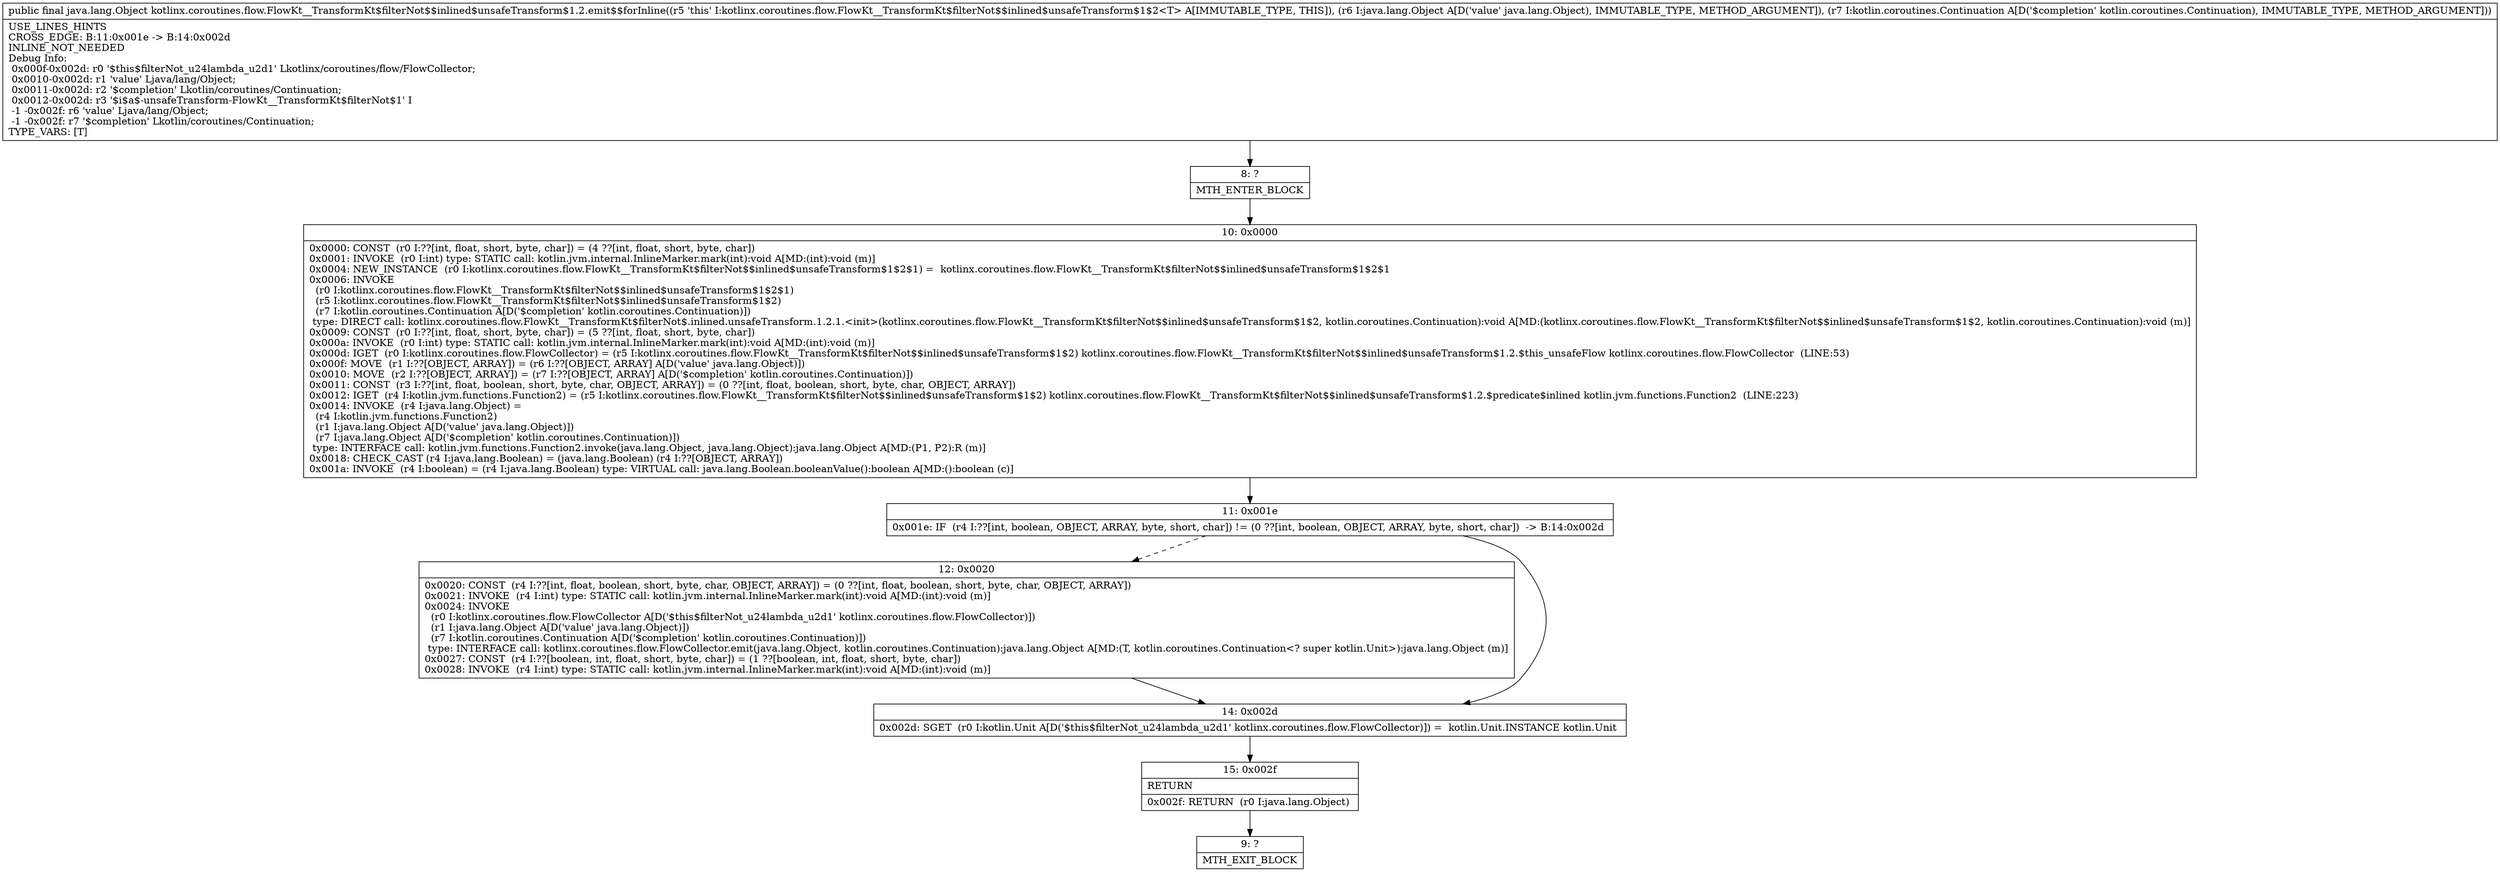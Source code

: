digraph "CFG forkotlinx.coroutines.flow.FlowKt__TransformKt$filterNot$$inlined$unsafeTransform$1.2.emit$$forInline(Ljava\/lang\/Object;Lkotlin\/coroutines\/Continuation;)Ljava\/lang\/Object;" {
Node_8 [shape=record,label="{8\:\ ?|MTH_ENTER_BLOCK\l}"];
Node_10 [shape=record,label="{10\:\ 0x0000|0x0000: CONST  (r0 I:??[int, float, short, byte, char]) = (4 ??[int, float, short, byte, char]) \l0x0001: INVOKE  (r0 I:int) type: STATIC call: kotlin.jvm.internal.InlineMarker.mark(int):void A[MD:(int):void (m)]\l0x0004: NEW_INSTANCE  (r0 I:kotlinx.coroutines.flow.FlowKt__TransformKt$filterNot$$inlined$unsafeTransform$1$2$1) =  kotlinx.coroutines.flow.FlowKt__TransformKt$filterNot$$inlined$unsafeTransform$1$2$1 \l0x0006: INVOKE  \l  (r0 I:kotlinx.coroutines.flow.FlowKt__TransformKt$filterNot$$inlined$unsafeTransform$1$2$1)\l  (r5 I:kotlinx.coroutines.flow.FlowKt__TransformKt$filterNot$$inlined$unsafeTransform$1$2)\l  (r7 I:kotlin.coroutines.Continuation A[D('$completion' kotlin.coroutines.Continuation)])\l type: DIRECT call: kotlinx.coroutines.flow.FlowKt__TransformKt$filterNot$.inlined.unsafeTransform.1.2.1.\<init\>(kotlinx.coroutines.flow.FlowKt__TransformKt$filterNot$$inlined$unsafeTransform$1$2, kotlin.coroutines.Continuation):void A[MD:(kotlinx.coroutines.flow.FlowKt__TransformKt$filterNot$$inlined$unsafeTransform$1$2, kotlin.coroutines.Continuation):void (m)]\l0x0009: CONST  (r0 I:??[int, float, short, byte, char]) = (5 ??[int, float, short, byte, char]) \l0x000a: INVOKE  (r0 I:int) type: STATIC call: kotlin.jvm.internal.InlineMarker.mark(int):void A[MD:(int):void (m)]\l0x000d: IGET  (r0 I:kotlinx.coroutines.flow.FlowCollector) = (r5 I:kotlinx.coroutines.flow.FlowKt__TransformKt$filterNot$$inlined$unsafeTransform$1$2) kotlinx.coroutines.flow.FlowKt__TransformKt$filterNot$$inlined$unsafeTransform$1.2.$this_unsafeFlow kotlinx.coroutines.flow.FlowCollector  (LINE:53)\l0x000f: MOVE  (r1 I:??[OBJECT, ARRAY]) = (r6 I:??[OBJECT, ARRAY] A[D('value' java.lang.Object)]) \l0x0010: MOVE  (r2 I:??[OBJECT, ARRAY]) = (r7 I:??[OBJECT, ARRAY] A[D('$completion' kotlin.coroutines.Continuation)]) \l0x0011: CONST  (r3 I:??[int, float, boolean, short, byte, char, OBJECT, ARRAY]) = (0 ??[int, float, boolean, short, byte, char, OBJECT, ARRAY]) \l0x0012: IGET  (r4 I:kotlin.jvm.functions.Function2) = (r5 I:kotlinx.coroutines.flow.FlowKt__TransformKt$filterNot$$inlined$unsafeTransform$1$2) kotlinx.coroutines.flow.FlowKt__TransformKt$filterNot$$inlined$unsafeTransform$1.2.$predicate$inlined kotlin.jvm.functions.Function2  (LINE:223)\l0x0014: INVOKE  (r4 I:java.lang.Object) = \l  (r4 I:kotlin.jvm.functions.Function2)\l  (r1 I:java.lang.Object A[D('value' java.lang.Object)])\l  (r7 I:java.lang.Object A[D('$completion' kotlin.coroutines.Continuation)])\l type: INTERFACE call: kotlin.jvm.functions.Function2.invoke(java.lang.Object, java.lang.Object):java.lang.Object A[MD:(P1, P2):R (m)]\l0x0018: CHECK_CAST (r4 I:java.lang.Boolean) = (java.lang.Boolean) (r4 I:??[OBJECT, ARRAY]) \l0x001a: INVOKE  (r4 I:boolean) = (r4 I:java.lang.Boolean) type: VIRTUAL call: java.lang.Boolean.booleanValue():boolean A[MD:():boolean (c)]\l}"];
Node_11 [shape=record,label="{11\:\ 0x001e|0x001e: IF  (r4 I:??[int, boolean, OBJECT, ARRAY, byte, short, char]) != (0 ??[int, boolean, OBJECT, ARRAY, byte, short, char])  \-\> B:14:0x002d \l}"];
Node_12 [shape=record,label="{12\:\ 0x0020|0x0020: CONST  (r4 I:??[int, float, boolean, short, byte, char, OBJECT, ARRAY]) = (0 ??[int, float, boolean, short, byte, char, OBJECT, ARRAY]) \l0x0021: INVOKE  (r4 I:int) type: STATIC call: kotlin.jvm.internal.InlineMarker.mark(int):void A[MD:(int):void (m)]\l0x0024: INVOKE  \l  (r0 I:kotlinx.coroutines.flow.FlowCollector A[D('$this$filterNot_u24lambda_u2d1' kotlinx.coroutines.flow.FlowCollector)])\l  (r1 I:java.lang.Object A[D('value' java.lang.Object)])\l  (r7 I:kotlin.coroutines.Continuation A[D('$completion' kotlin.coroutines.Continuation)])\l type: INTERFACE call: kotlinx.coroutines.flow.FlowCollector.emit(java.lang.Object, kotlin.coroutines.Continuation):java.lang.Object A[MD:(T, kotlin.coroutines.Continuation\<? super kotlin.Unit\>):java.lang.Object (m)]\l0x0027: CONST  (r4 I:??[boolean, int, float, short, byte, char]) = (1 ??[boolean, int, float, short, byte, char]) \l0x0028: INVOKE  (r4 I:int) type: STATIC call: kotlin.jvm.internal.InlineMarker.mark(int):void A[MD:(int):void (m)]\l}"];
Node_14 [shape=record,label="{14\:\ 0x002d|0x002d: SGET  (r0 I:kotlin.Unit A[D('$this$filterNot_u24lambda_u2d1' kotlinx.coroutines.flow.FlowCollector)]) =  kotlin.Unit.INSTANCE kotlin.Unit \l}"];
Node_15 [shape=record,label="{15\:\ 0x002f|RETURN\l|0x002f: RETURN  (r0 I:java.lang.Object) \l}"];
Node_9 [shape=record,label="{9\:\ ?|MTH_EXIT_BLOCK\l}"];
MethodNode[shape=record,label="{public final java.lang.Object kotlinx.coroutines.flow.FlowKt__TransformKt$filterNot$$inlined$unsafeTransform$1.2.emit$$forInline((r5 'this' I:kotlinx.coroutines.flow.FlowKt__TransformKt$filterNot$$inlined$unsafeTransform$1$2\<T\> A[IMMUTABLE_TYPE, THIS]), (r6 I:java.lang.Object A[D('value' java.lang.Object), IMMUTABLE_TYPE, METHOD_ARGUMENT]), (r7 I:kotlin.coroutines.Continuation A[D('$completion' kotlin.coroutines.Continuation), IMMUTABLE_TYPE, METHOD_ARGUMENT]))  | USE_LINES_HINTS\lCROSS_EDGE: B:11:0x001e \-\> B:14:0x002d\lINLINE_NOT_NEEDED\lDebug Info:\l  0x000f\-0x002d: r0 '$this$filterNot_u24lambda_u2d1' Lkotlinx\/coroutines\/flow\/FlowCollector;\l  0x0010\-0x002d: r1 'value' Ljava\/lang\/Object;\l  0x0011\-0x002d: r2 '$completion' Lkotlin\/coroutines\/Continuation;\l  0x0012\-0x002d: r3 '$i$a$\-unsafeTransform\-FlowKt__TransformKt$filterNot$1' I\l  \-1 \-0x002f: r6 'value' Ljava\/lang\/Object;\l  \-1 \-0x002f: r7 '$completion' Lkotlin\/coroutines\/Continuation;\lTYPE_VARS: [T]\l}"];
MethodNode -> Node_8;Node_8 -> Node_10;
Node_10 -> Node_11;
Node_11 -> Node_12[style=dashed];
Node_11 -> Node_14;
Node_12 -> Node_14;
Node_14 -> Node_15;
Node_15 -> Node_9;
}

